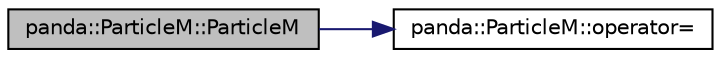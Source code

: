 digraph G
{
  edge [fontname="Helvetica",fontsize="10",labelfontname="Helvetica",labelfontsize="10"];
  node [fontname="Helvetica",fontsize="10",shape=record];
  rankdir=LR;
  Node1 [label="panda::ParticleM::ParticleM",height=0.2,width=0.4,color="black", fillcolor="grey75", style="filled" fontcolor="black"];
  Node1 -> Node2 [color="midnightblue",fontsize="10",style="solid"];
  Node2 [label="panda::ParticleM::operator=",height=0.2,width=0.4,color="black", fillcolor="white", style="filled",URL="$classpanda_1_1ParticleM.html#a37f7be4e1150b6080b47b005af730af5"];
}
